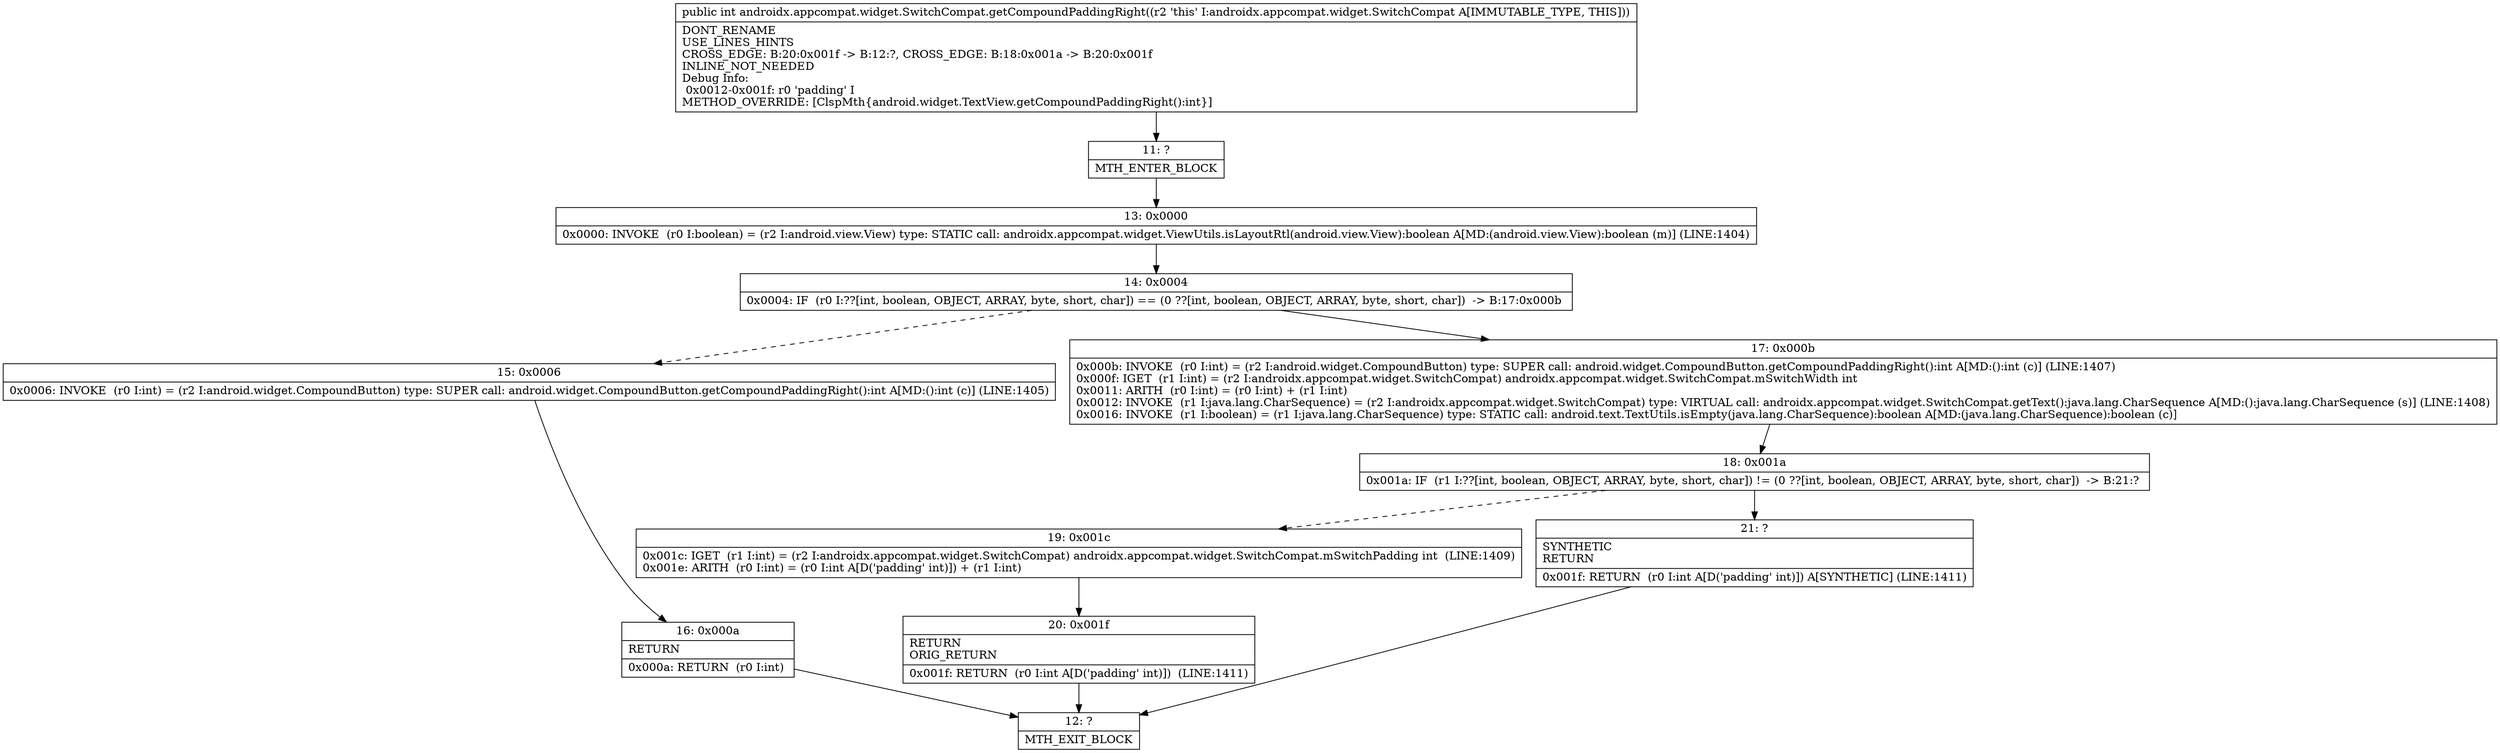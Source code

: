 digraph "CFG forandroidx.appcompat.widget.SwitchCompat.getCompoundPaddingRight()I" {
Node_11 [shape=record,label="{11\:\ ?|MTH_ENTER_BLOCK\l}"];
Node_13 [shape=record,label="{13\:\ 0x0000|0x0000: INVOKE  (r0 I:boolean) = (r2 I:android.view.View) type: STATIC call: androidx.appcompat.widget.ViewUtils.isLayoutRtl(android.view.View):boolean A[MD:(android.view.View):boolean (m)] (LINE:1404)\l}"];
Node_14 [shape=record,label="{14\:\ 0x0004|0x0004: IF  (r0 I:??[int, boolean, OBJECT, ARRAY, byte, short, char]) == (0 ??[int, boolean, OBJECT, ARRAY, byte, short, char])  \-\> B:17:0x000b \l}"];
Node_15 [shape=record,label="{15\:\ 0x0006|0x0006: INVOKE  (r0 I:int) = (r2 I:android.widget.CompoundButton) type: SUPER call: android.widget.CompoundButton.getCompoundPaddingRight():int A[MD:():int (c)] (LINE:1405)\l}"];
Node_16 [shape=record,label="{16\:\ 0x000a|RETURN\l|0x000a: RETURN  (r0 I:int) \l}"];
Node_12 [shape=record,label="{12\:\ ?|MTH_EXIT_BLOCK\l}"];
Node_17 [shape=record,label="{17\:\ 0x000b|0x000b: INVOKE  (r0 I:int) = (r2 I:android.widget.CompoundButton) type: SUPER call: android.widget.CompoundButton.getCompoundPaddingRight():int A[MD:():int (c)] (LINE:1407)\l0x000f: IGET  (r1 I:int) = (r2 I:androidx.appcompat.widget.SwitchCompat) androidx.appcompat.widget.SwitchCompat.mSwitchWidth int \l0x0011: ARITH  (r0 I:int) = (r0 I:int) + (r1 I:int) \l0x0012: INVOKE  (r1 I:java.lang.CharSequence) = (r2 I:androidx.appcompat.widget.SwitchCompat) type: VIRTUAL call: androidx.appcompat.widget.SwitchCompat.getText():java.lang.CharSequence A[MD:():java.lang.CharSequence (s)] (LINE:1408)\l0x0016: INVOKE  (r1 I:boolean) = (r1 I:java.lang.CharSequence) type: STATIC call: android.text.TextUtils.isEmpty(java.lang.CharSequence):boolean A[MD:(java.lang.CharSequence):boolean (c)]\l}"];
Node_18 [shape=record,label="{18\:\ 0x001a|0x001a: IF  (r1 I:??[int, boolean, OBJECT, ARRAY, byte, short, char]) != (0 ??[int, boolean, OBJECT, ARRAY, byte, short, char])  \-\> B:21:? \l}"];
Node_19 [shape=record,label="{19\:\ 0x001c|0x001c: IGET  (r1 I:int) = (r2 I:androidx.appcompat.widget.SwitchCompat) androidx.appcompat.widget.SwitchCompat.mSwitchPadding int  (LINE:1409)\l0x001e: ARITH  (r0 I:int) = (r0 I:int A[D('padding' int)]) + (r1 I:int) \l}"];
Node_20 [shape=record,label="{20\:\ 0x001f|RETURN\lORIG_RETURN\l|0x001f: RETURN  (r0 I:int A[D('padding' int)])  (LINE:1411)\l}"];
Node_21 [shape=record,label="{21\:\ ?|SYNTHETIC\lRETURN\l|0x001f: RETURN  (r0 I:int A[D('padding' int)]) A[SYNTHETIC] (LINE:1411)\l}"];
MethodNode[shape=record,label="{public int androidx.appcompat.widget.SwitchCompat.getCompoundPaddingRight((r2 'this' I:androidx.appcompat.widget.SwitchCompat A[IMMUTABLE_TYPE, THIS]))  | DONT_RENAME\lUSE_LINES_HINTS\lCROSS_EDGE: B:20:0x001f \-\> B:12:?, CROSS_EDGE: B:18:0x001a \-\> B:20:0x001f\lINLINE_NOT_NEEDED\lDebug Info:\l  0x0012\-0x001f: r0 'padding' I\lMETHOD_OVERRIDE: [ClspMth\{android.widget.TextView.getCompoundPaddingRight():int\}]\l}"];
MethodNode -> Node_11;Node_11 -> Node_13;
Node_13 -> Node_14;
Node_14 -> Node_15[style=dashed];
Node_14 -> Node_17;
Node_15 -> Node_16;
Node_16 -> Node_12;
Node_17 -> Node_18;
Node_18 -> Node_19[style=dashed];
Node_18 -> Node_21;
Node_19 -> Node_20;
Node_20 -> Node_12;
Node_21 -> Node_12;
}

